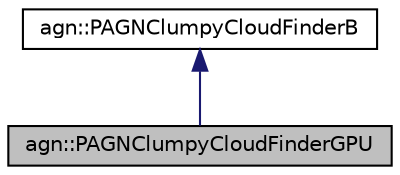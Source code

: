 digraph "agn::PAGNClumpyCloudFinderGPU"
{
 // LATEX_PDF_SIZE
  edge [fontname="Helvetica",fontsize="10",labelfontname="Helvetica",labelfontsize="10"];
  node [fontname="Helvetica",fontsize="10",shape=record];
  Node1 [label="agn::PAGNClumpyCloudFinderGPU",height=0.2,width=0.4,color="black", fillcolor="grey75", style="filled", fontcolor="black",tooltip=" "];
  Node2 -> Node1 [dir="back",color="midnightblue",fontsize="10",style="solid",fontname="Helvetica"];
  Node2 [label="agn::PAGNClumpyCloudFinderB",height=0.2,width=0.4,color="black", fillcolor="white", style="filled",URL="$classagn_1_1_p_a_g_n_clumpy_cloud_finder_b.html",tooltip=" "];
}
